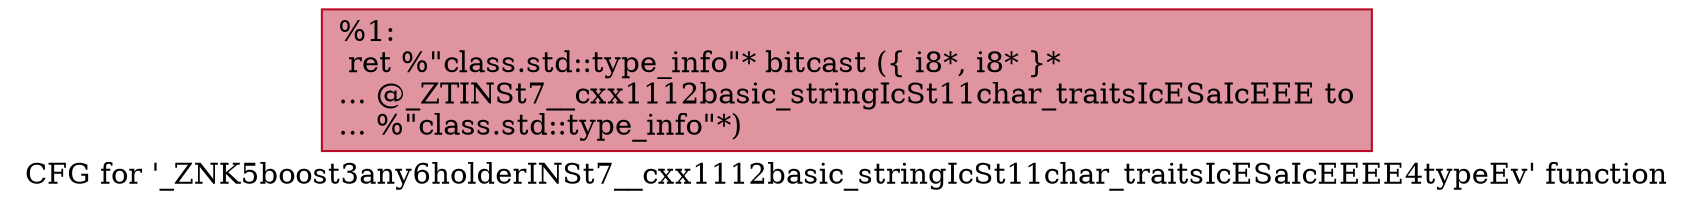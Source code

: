 digraph "CFG for '_ZNK5boost3any6holderINSt7__cxx1112basic_stringIcSt11char_traitsIcESaIcEEEE4typeEv' function" {
	label="CFG for '_ZNK5boost3any6holderINSt7__cxx1112basic_stringIcSt11char_traitsIcESaIcEEEE4typeEv' function";

	Node0x557e589d9620 [shape=record,color="#b70d28ff", style=filled, fillcolor="#b70d2870",label="{%1:\l  ret %\"class.std::type_info\"* bitcast (\{ i8*, i8* \}*\l... @_ZTINSt7__cxx1112basic_stringIcSt11char_traitsIcESaIcEEE to\l... %\"class.std::type_info\"*)\l}"];
}
